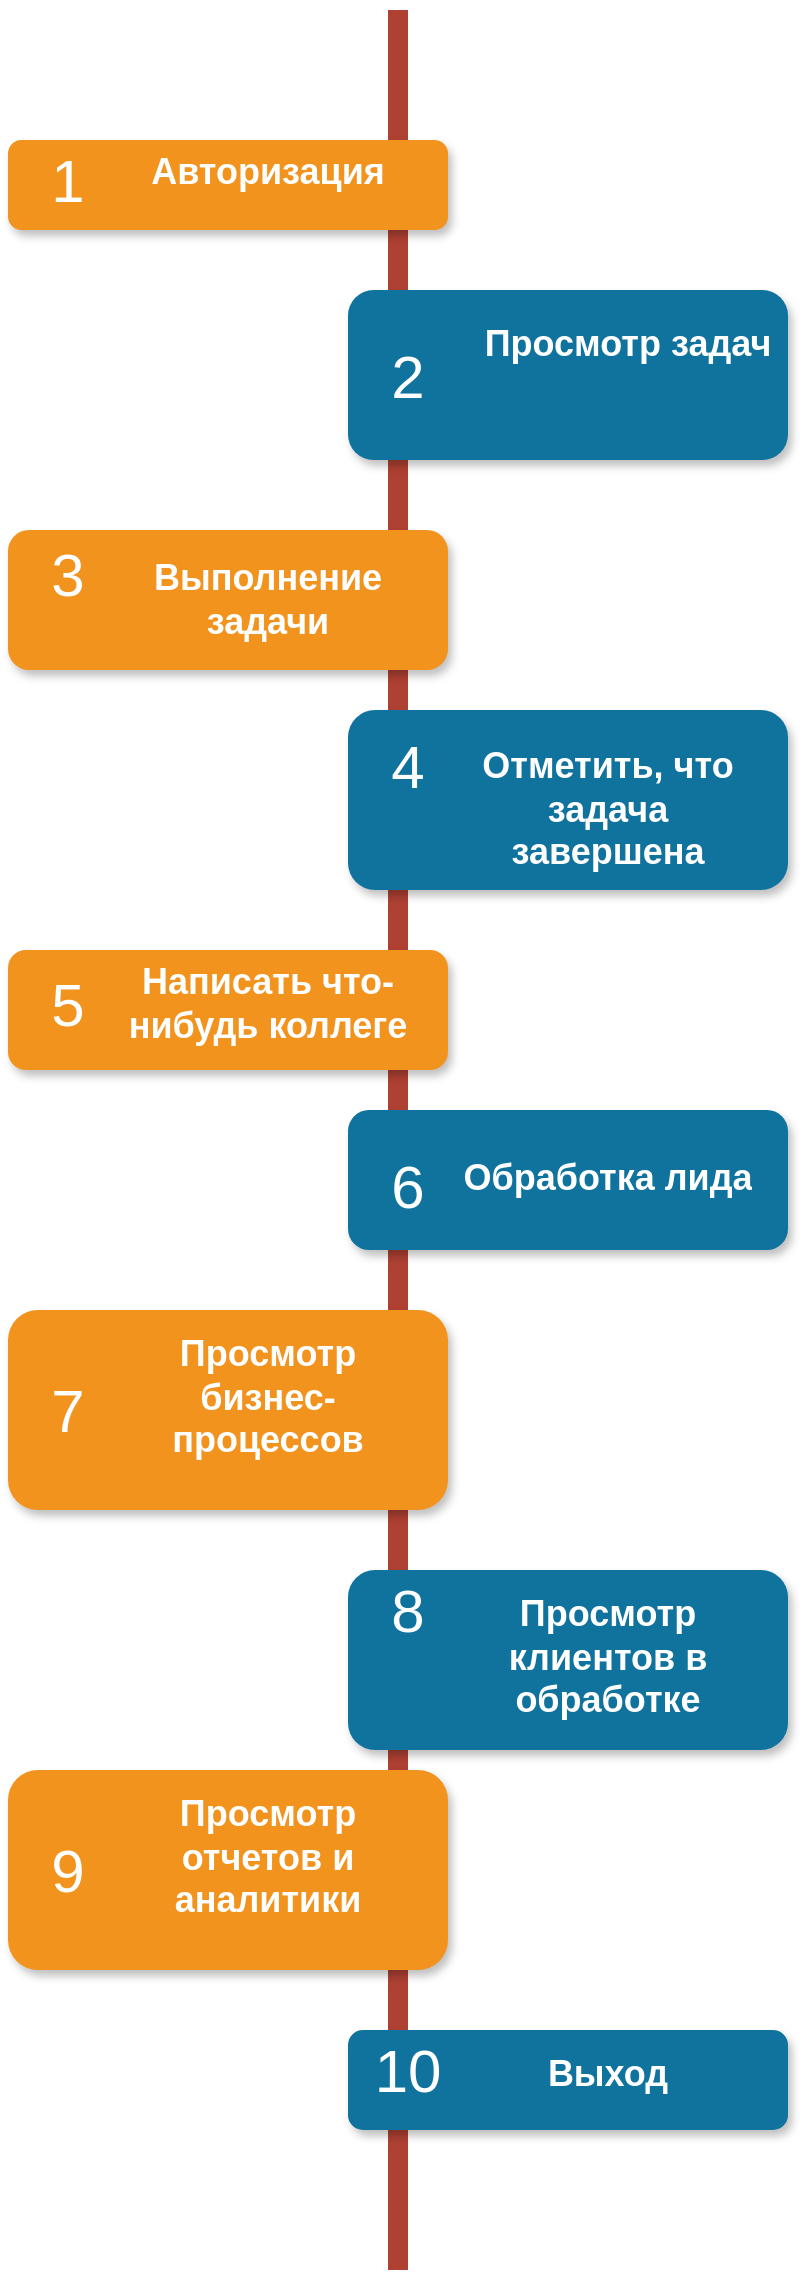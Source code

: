 <mxfile version="15.8.9" type="github">
  <diagram name="Page-1" id="fbcf5db9-b524-4cd4-e4f3-379dc89c3999">
    <mxGraphModel dx="2303" dy="1273" grid="1" gridSize="10" guides="1" tooltips="1" connect="1" arrows="1" fold="1" page="1" pageScale="1" pageWidth="850" pageHeight="1100" background="none" math="0" shadow="0">
      <root>
        <mxCell id="0" />
        <mxCell id="1" parent="0" />
        <mxCell id="2a0f93b5c73ef8e7-1" value="" style="line;strokeWidth=10;direction=south;html=1;fillColor=none;fontSize=13;fontColor=#000000;align=center;strokeColor=#AE4132;" parent="1" vertex="1">
          <mxGeometry x="360" y="70" width="10" height="1130" as="geometry" />
        </mxCell>
        <mxCell id="2a0f93b5c73ef8e7-2" value="" style="rounded=1;whiteSpace=wrap;html=1;strokeColor=none;strokeWidth=1;fillColor=#F2931E;fontSize=13;fontColor=#FFFFFF;align=center;gradientColor=none;gradientDirection=east;verticalAlign=top;shadow=1;" parent="1" vertex="1">
          <mxGeometry x="170" y="135" width="220" height="45" as="geometry" />
        </mxCell>
        <mxCell id="2a0f93b5c73ef8e7-3" value="1" style="text;html=1;strokeColor=none;fillColor=none;align=center;verticalAlign=middle;whiteSpace=wrap;fontSize=30;fontColor=#FFFFFF;" parent="1" vertex="1">
          <mxGeometry x="180" y="144.5" width="40" height="20" as="geometry" />
        </mxCell>
        <mxCell id="2a0f93b5c73ef8e7-18" value="&lt;h1&gt;Авторизация&lt;/h1&gt;" style="text;html=1;spacing=5;spacingTop=-20;whiteSpace=wrap;overflow=hidden;strokeColor=none;strokeWidth=4;fillColor=none;gradientColor=#007FFF;fontSize=9;fontColor=#FFFFFF;align=center;" parent="1" vertex="1">
          <mxGeometry x="220" y="139" width="160" height="31" as="geometry" />
        </mxCell>
        <mxCell id="dqdt-9PuPO9SZWMYVfs7-1" value="" style="group" parent="1" vertex="1" connectable="0">
          <mxGeometry x="170" y="720" width="220" height="100" as="geometry" />
        </mxCell>
        <mxCell id="2a0f93b5c73ef8e7-14" value="" style="rounded=1;whiteSpace=wrap;html=1;strokeColor=none;strokeWidth=1;fillColor=#F2931E;fontSize=13;fontColor=#FFFFFF;align=center;gradientColor=none;gradientDirection=east;verticalAlign=top;shadow=1;" parent="dqdt-9PuPO9SZWMYVfs7-1" vertex="1">
          <mxGeometry width="220" height="100" as="geometry" />
        </mxCell>
        <mxCell id="2a0f93b5c73ef8e7-15" value="7" style="text;html=1;strokeColor=none;fillColor=none;align=center;verticalAlign=middle;whiteSpace=wrap;fontSize=30;fontColor=#FFFFFF;" parent="dqdt-9PuPO9SZWMYVfs7-1" vertex="1">
          <mxGeometry x="10" y="25" width="40" height="50" as="geometry" />
        </mxCell>
        <mxCell id="2a0f93b5c73ef8e7-24" value="&lt;h1&gt;Просмотр бизнес-процессов&lt;/h1&gt;" style="text;html=1;spacing=5;spacingTop=-20;whiteSpace=wrap;overflow=hidden;strokeColor=none;strokeWidth=4;fillColor=none;gradientColor=#007FFF;fontSize=9;fontColor=#FFFFFF;align=center;" parent="dqdt-9PuPO9SZWMYVfs7-1" vertex="1">
          <mxGeometry x="50" y="10" width="160" height="65" as="geometry" />
        </mxCell>
        <mxCell id="dqdt-9PuPO9SZWMYVfs7-2" value="" style="group" parent="1" vertex="1" connectable="0">
          <mxGeometry x="340" y="210" width="220" height="85" as="geometry" />
        </mxCell>
        <mxCell id="2a0f93b5c73ef8e7-4" value="" style="rounded=1;whiteSpace=wrap;html=1;strokeColor=none;strokeWidth=1;fillColor=#10739E;fontSize=13;fontColor=#FFFFFF;align=center;gradientColor=none;gradientDirection=east;verticalAlign=top;shadow=1;" parent="dqdt-9PuPO9SZWMYVfs7-2" vertex="1">
          <mxGeometry width="220" height="85" as="geometry" />
        </mxCell>
        <mxCell id="2a0f93b5c73ef8e7-5" value="2" style="text;html=1;strokeColor=none;fillColor=none;align=center;verticalAlign=middle;whiteSpace=wrap;fontSize=30;fontColor=#FFFFFF;" parent="dqdt-9PuPO9SZWMYVfs7-2" vertex="1">
          <mxGeometry x="10" y="33" width="40" height="20" as="geometry" />
        </mxCell>
        <mxCell id="2a0f93b5c73ef8e7-19" value="&lt;h1&gt;&lt;span&gt;Просмотр задач&lt;/span&gt;&lt;br&gt;&lt;/h1&gt;" style="text;html=1;spacing=5;spacingTop=-20;whiteSpace=wrap;overflow=hidden;strokeColor=none;strokeWidth=4;fillColor=none;gradientColor=#007FFF;fontSize=9;fontColor=#FFFFFF;align=center;" parent="dqdt-9PuPO9SZWMYVfs7-2" vertex="1">
          <mxGeometry x="60" y="15" width="160" height="56" as="geometry" />
        </mxCell>
        <mxCell id="dqdt-9PuPO9SZWMYVfs7-3" value="" style="group" parent="1" vertex="1" connectable="0">
          <mxGeometry x="170" y="330" width="220" height="70" as="geometry" />
        </mxCell>
        <mxCell id="2a0f93b5c73ef8e7-6" value="" style="rounded=1;whiteSpace=wrap;html=1;strokeColor=none;strokeWidth=1;fillColor=#F2931E;fontSize=13;fontColor=#FFFFFF;align=center;gradientColor=none;gradientDirection=east;verticalAlign=top;shadow=1;" parent="dqdt-9PuPO9SZWMYVfs7-3" vertex="1">
          <mxGeometry width="220" height="70" as="geometry" />
        </mxCell>
        <mxCell id="2a0f93b5c73ef8e7-7" value="3" style="text;html=1;strokeColor=none;fillColor=none;align=center;verticalAlign=middle;whiteSpace=wrap;fontSize=30;fontColor=#FFFFFF;" parent="dqdt-9PuPO9SZWMYVfs7-3" vertex="1">
          <mxGeometry x="10" y="12" width="40" height="20" as="geometry" />
        </mxCell>
        <mxCell id="2a0f93b5c73ef8e7-20" value="&lt;h1&gt;Выполнение задачи&lt;/h1&gt;" style="text;html=1;spacing=5;spacingTop=-20;whiteSpace=wrap;overflow=hidden;strokeColor=none;strokeWidth=4;fillColor=none;gradientColor=#007FFF;fontSize=9;fontColor=#FFFFFF;align=center;" parent="dqdt-9PuPO9SZWMYVfs7-3" vertex="1">
          <mxGeometry x="50" y="12" width="160" height="48" as="geometry" />
        </mxCell>
        <mxCell id="dqdt-9PuPO9SZWMYVfs7-5" value="" style="group" parent="1" vertex="1" connectable="0">
          <mxGeometry x="340" y="420" width="220" height="90" as="geometry" />
        </mxCell>
        <mxCell id="2a0f93b5c73ef8e7-8" value="" style="rounded=1;whiteSpace=wrap;html=1;strokeColor=none;strokeWidth=1;fillColor=#10739E;fontSize=13;fontColor=#FFFFFF;align=center;gradientColor=none;gradientDirection=east;verticalAlign=top;shadow=1;" parent="dqdt-9PuPO9SZWMYVfs7-5" vertex="1">
          <mxGeometry width="220" height="90" as="geometry" />
        </mxCell>
        <mxCell id="2a0f93b5c73ef8e7-9" value="4" style="text;html=1;strokeColor=none;fillColor=none;align=center;verticalAlign=middle;whiteSpace=wrap;fontSize=30;fontColor=#FFFFFF;" parent="dqdt-9PuPO9SZWMYVfs7-5" vertex="1">
          <mxGeometry x="10" y="16.875" width="40" height="22.5" as="geometry" />
        </mxCell>
        <mxCell id="2a0f93b5c73ef8e7-21" value="&lt;h1&gt;Отметить, что задача завершена&lt;/h1&gt;" style="text;html=1;spacing=5;spacingTop=-20;whiteSpace=wrap;overflow=hidden;strokeColor=none;strokeWidth=4;fillColor=none;gradientColor=#007FFF;fontSize=9;fontColor=#FFFFFF;align=center;" parent="dqdt-9PuPO9SZWMYVfs7-5" vertex="1">
          <mxGeometry x="50" y="15.75" width="160" height="74.25" as="geometry" />
        </mxCell>
        <mxCell id="dqdt-9PuPO9SZWMYVfs7-6" value="" style="group" parent="1" vertex="1" connectable="0">
          <mxGeometry x="170" y="540" width="220" height="60" as="geometry" />
        </mxCell>
        <mxCell id="2a0f93b5c73ef8e7-10" value="" style="rounded=1;whiteSpace=wrap;html=1;strokeColor=none;strokeWidth=1;fillColor=#F2931E;fontSize=13;fontColor=#FFFFFF;align=center;gradientColor=none;gradientDirection=east;verticalAlign=top;shadow=1;" parent="dqdt-9PuPO9SZWMYVfs7-6" vertex="1">
          <mxGeometry width="220" height="60" as="geometry" />
        </mxCell>
        <mxCell id="2a0f93b5c73ef8e7-11" value="5" style="text;html=1;strokeColor=none;fillColor=none;align=center;verticalAlign=middle;whiteSpace=wrap;fontSize=30;fontColor=#FFFFFF;" parent="dqdt-9PuPO9SZWMYVfs7-6" vertex="1">
          <mxGeometry x="10" y="17" width="40" height="20" as="geometry" />
        </mxCell>
        <mxCell id="2a0f93b5c73ef8e7-22" value="&lt;h1&gt;Написать что-нибудь коллеге&lt;/h1&gt;" style="text;html=1;spacing=5;spacingTop=-20;whiteSpace=wrap;overflow=hidden;strokeColor=none;strokeWidth=4;fillColor=none;gradientColor=#007FFF;fontSize=9;fontColor=#FFFFFF;align=center;" parent="dqdt-9PuPO9SZWMYVfs7-6" vertex="1">
          <mxGeometry x="50" y="4" width="160" height="46" as="geometry" />
        </mxCell>
        <mxCell id="FfD3Kw9KC2EnNsWClpOm-1" value="" style="group" parent="1" vertex="1" connectable="0">
          <mxGeometry x="340" y="620" width="220" height="70" as="geometry" />
        </mxCell>
        <mxCell id="2a0f93b5c73ef8e7-12" value="" style="rounded=1;whiteSpace=wrap;html=1;strokeColor=none;strokeWidth=1;fillColor=#10739E;fontSize=13;fontColor=#FFFFFF;align=center;gradientColor=none;gradientDirection=east;verticalAlign=top;shadow=1;" parent="FfD3Kw9KC2EnNsWClpOm-1" vertex="1">
          <mxGeometry width="220" height="70" as="geometry" />
        </mxCell>
        <mxCell id="2a0f93b5c73ef8e7-13" value="6" style="text;html=1;strokeColor=none;fillColor=none;align=center;verticalAlign=middle;whiteSpace=wrap;fontSize=30;fontColor=#FFFFFF;" parent="FfD3Kw9KC2EnNsWClpOm-1" vertex="1">
          <mxGeometry x="10" y="28" width="40" height="20" as="geometry" />
        </mxCell>
        <mxCell id="2a0f93b5c73ef8e7-23" value="&lt;h1&gt;Обработка лида&lt;/h1&gt;" style="text;html=1;spacing=5;spacingTop=-20;whiteSpace=wrap;overflow=hidden;strokeColor=none;strokeWidth=4;fillColor=none;gradientColor=#007FFF;fontSize=9;fontColor=#FFFFFF;align=center;" parent="FfD3Kw9KC2EnNsWClpOm-1" vertex="1">
          <mxGeometry x="50" y="22" width="160" height="31" as="geometry" />
        </mxCell>
        <mxCell id="41G_jmYhkA20JHlMJajg-1" value="" style="group" vertex="1" connectable="0" parent="1">
          <mxGeometry x="340" y="850" width="220" height="90" as="geometry" />
        </mxCell>
        <mxCell id="2a0f93b5c73ef8e7-16" value="" style="rounded=1;whiteSpace=wrap;html=1;strokeColor=none;strokeWidth=1;fillColor=#10739E;fontSize=13;fontColor=#FFFFFF;align=center;gradientColor=none;gradientDirection=east;verticalAlign=top;shadow=1;" parent="41G_jmYhkA20JHlMJajg-1" vertex="1">
          <mxGeometry width="220" height="90" as="geometry" />
        </mxCell>
        <mxCell id="2a0f93b5c73ef8e7-17" value="8" style="text;html=1;strokeColor=none;fillColor=none;align=center;verticalAlign=middle;whiteSpace=wrap;fontSize=30;fontColor=#FFFFFF;" parent="41G_jmYhkA20JHlMJajg-1" vertex="1">
          <mxGeometry x="10" y="10" width="40" height="20" as="geometry" />
        </mxCell>
        <mxCell id="2a0f93b5c73ef8e7-25" value="&lt;h1&gt;Просмотр клиентов в обработке&lt;/h1&gt;" style="text;html=1;spacing=5;spacingTop=-20;whiteSpace=wrap;overflow=hidden;strokeColor=none;strokeWidth=4;fillColor=none;gradientColor=#007FFF;fontSize=9;fontColor=#FFFFFF;align=center;" parent="41G_jmYhkA20JHlMJajg-1" vertex="1">
          <mxGeometry x="50" y="10" width="160" height="70" as="geometry" />
        </mxCell>
        <mxCell id="41G_jmYhkA20JHlMJajg-2" value="" style="group" vertex="1" connectable="0" parent="1">
          <mxGeometry x="170" y="950" width="220" height="100" as="geometry" />
        </mxCell>
        <mxCell id="41G_jmYhkA20JHlMJajg-3" value="" style="rounded=1;whiteSpace=wrap;html=1;strokeColor=none;strokeWidth=1;fillColor=#F2931E;fontSize=13;fontColor=#FFFFFF;align=center;gradientColor=none;gradientDirection=east;verticalAlign=top;shadow=1;" vertex="1" parent="41G_jmYhkA20JHlMJajg-2">
          <mxGeometry width="220" height="100" as="geometry" />
        </mxCell>
        <mxCell id="41G_jmYhkA20JHlMJajg-4" value="9" style="text;html=1;strokeColor=none;fillColor=none;align=center;verticalAlign=middle;whiteSpace=wrap;fontSize=30;fontColor=#FFFFFF;" vertex="1" parent="41G_jmYhkA20JHlMJajg-2">
          <mxGeometry x="10" y="25" width="40" height="50" as="geometry" />
        </mxCell>
        <mxCell id="41G_jmYhkA20JHlMJajg-5" value="&lt;h1&gt;Просмотр отчетов и аналитики&lt;/h1&gt;" style="text;html=1;spacing=5;spacingTop=-20;whiteSpace=wrap;overflow=hidden;strokeColor=none;strokeWidth=4;fillColor=none;gradientColor=#007FFF;fontSize=9;fontColor=#FFFFFF;align=center;" vertex="1" parent="41G_jmYhkA20JHlMJajg-2">
          <mxGeometry x="50" y="10" width="160" height="65" as="geometry" />
        </mxCell>
        <mxCell id="41G_jmYhkA20JHlMJajg-6" value="" style="group" vertex="1" connectable="0" parent="1">
          <mxGeometry x="340" y="1080" width="220" height="90" as="geometry" />
        </mxCell>
        <mxCell id="41G_jmYhkA20JHlMJajg-7" value="" style="rounded=1;whiteSpace=wrap;html=1;strokeColor=none;strokeWidth=1;fillColor=#10739E;fontSize=13;fontColor=#FFFFFF;align=center;gradientColor=none;gradientDirection=east;verticalAlign=top;shadow=1;" vertex="1" parent="41G_jmYhkA20JHlMJajg-6">
          <mxGeometry width="220" height="50" as="geometry" />
        </mxCell>
        <mxCell id="41G_jmYhkA20JHlMJajg-8" value="10" style="text;html=1;strokeColor=none;fillColor=none;align=center;verticalAlign=middle;whiteSpace=wrap;fontSize=30;fontColor=#FFFFFF;" vertex="1" parent="41G_jmYhkA20JHlMJajg-6">
          <mxGeometry x="10" y="10" width="40" height="20" as="geometry" />
        </mxCell>
        <mxCell id="41G_jmYhkA20JHlMJajg-9" value="&lt;h1&gt;Выход&lt;/h1&gt;" style="text;html=1;spacing=5;spacingTop=-20;whiteSpace=wrap;overflow=hidden;strokeColor=none;strokeWidth=4;fillColor=none;gradientColor=#007FFF;fontSize=9;fontColor=#FFFFFF;align=center;" vertex="1" parent="41G_jmYhkA20JHlMJajg-6">
          <mxGeometry x="50" y="10" width="160" height="70" as="geometry" />
        </mxCell>
      </root>
    </mxGraphModel>
  </diagram>
</mxfile>
